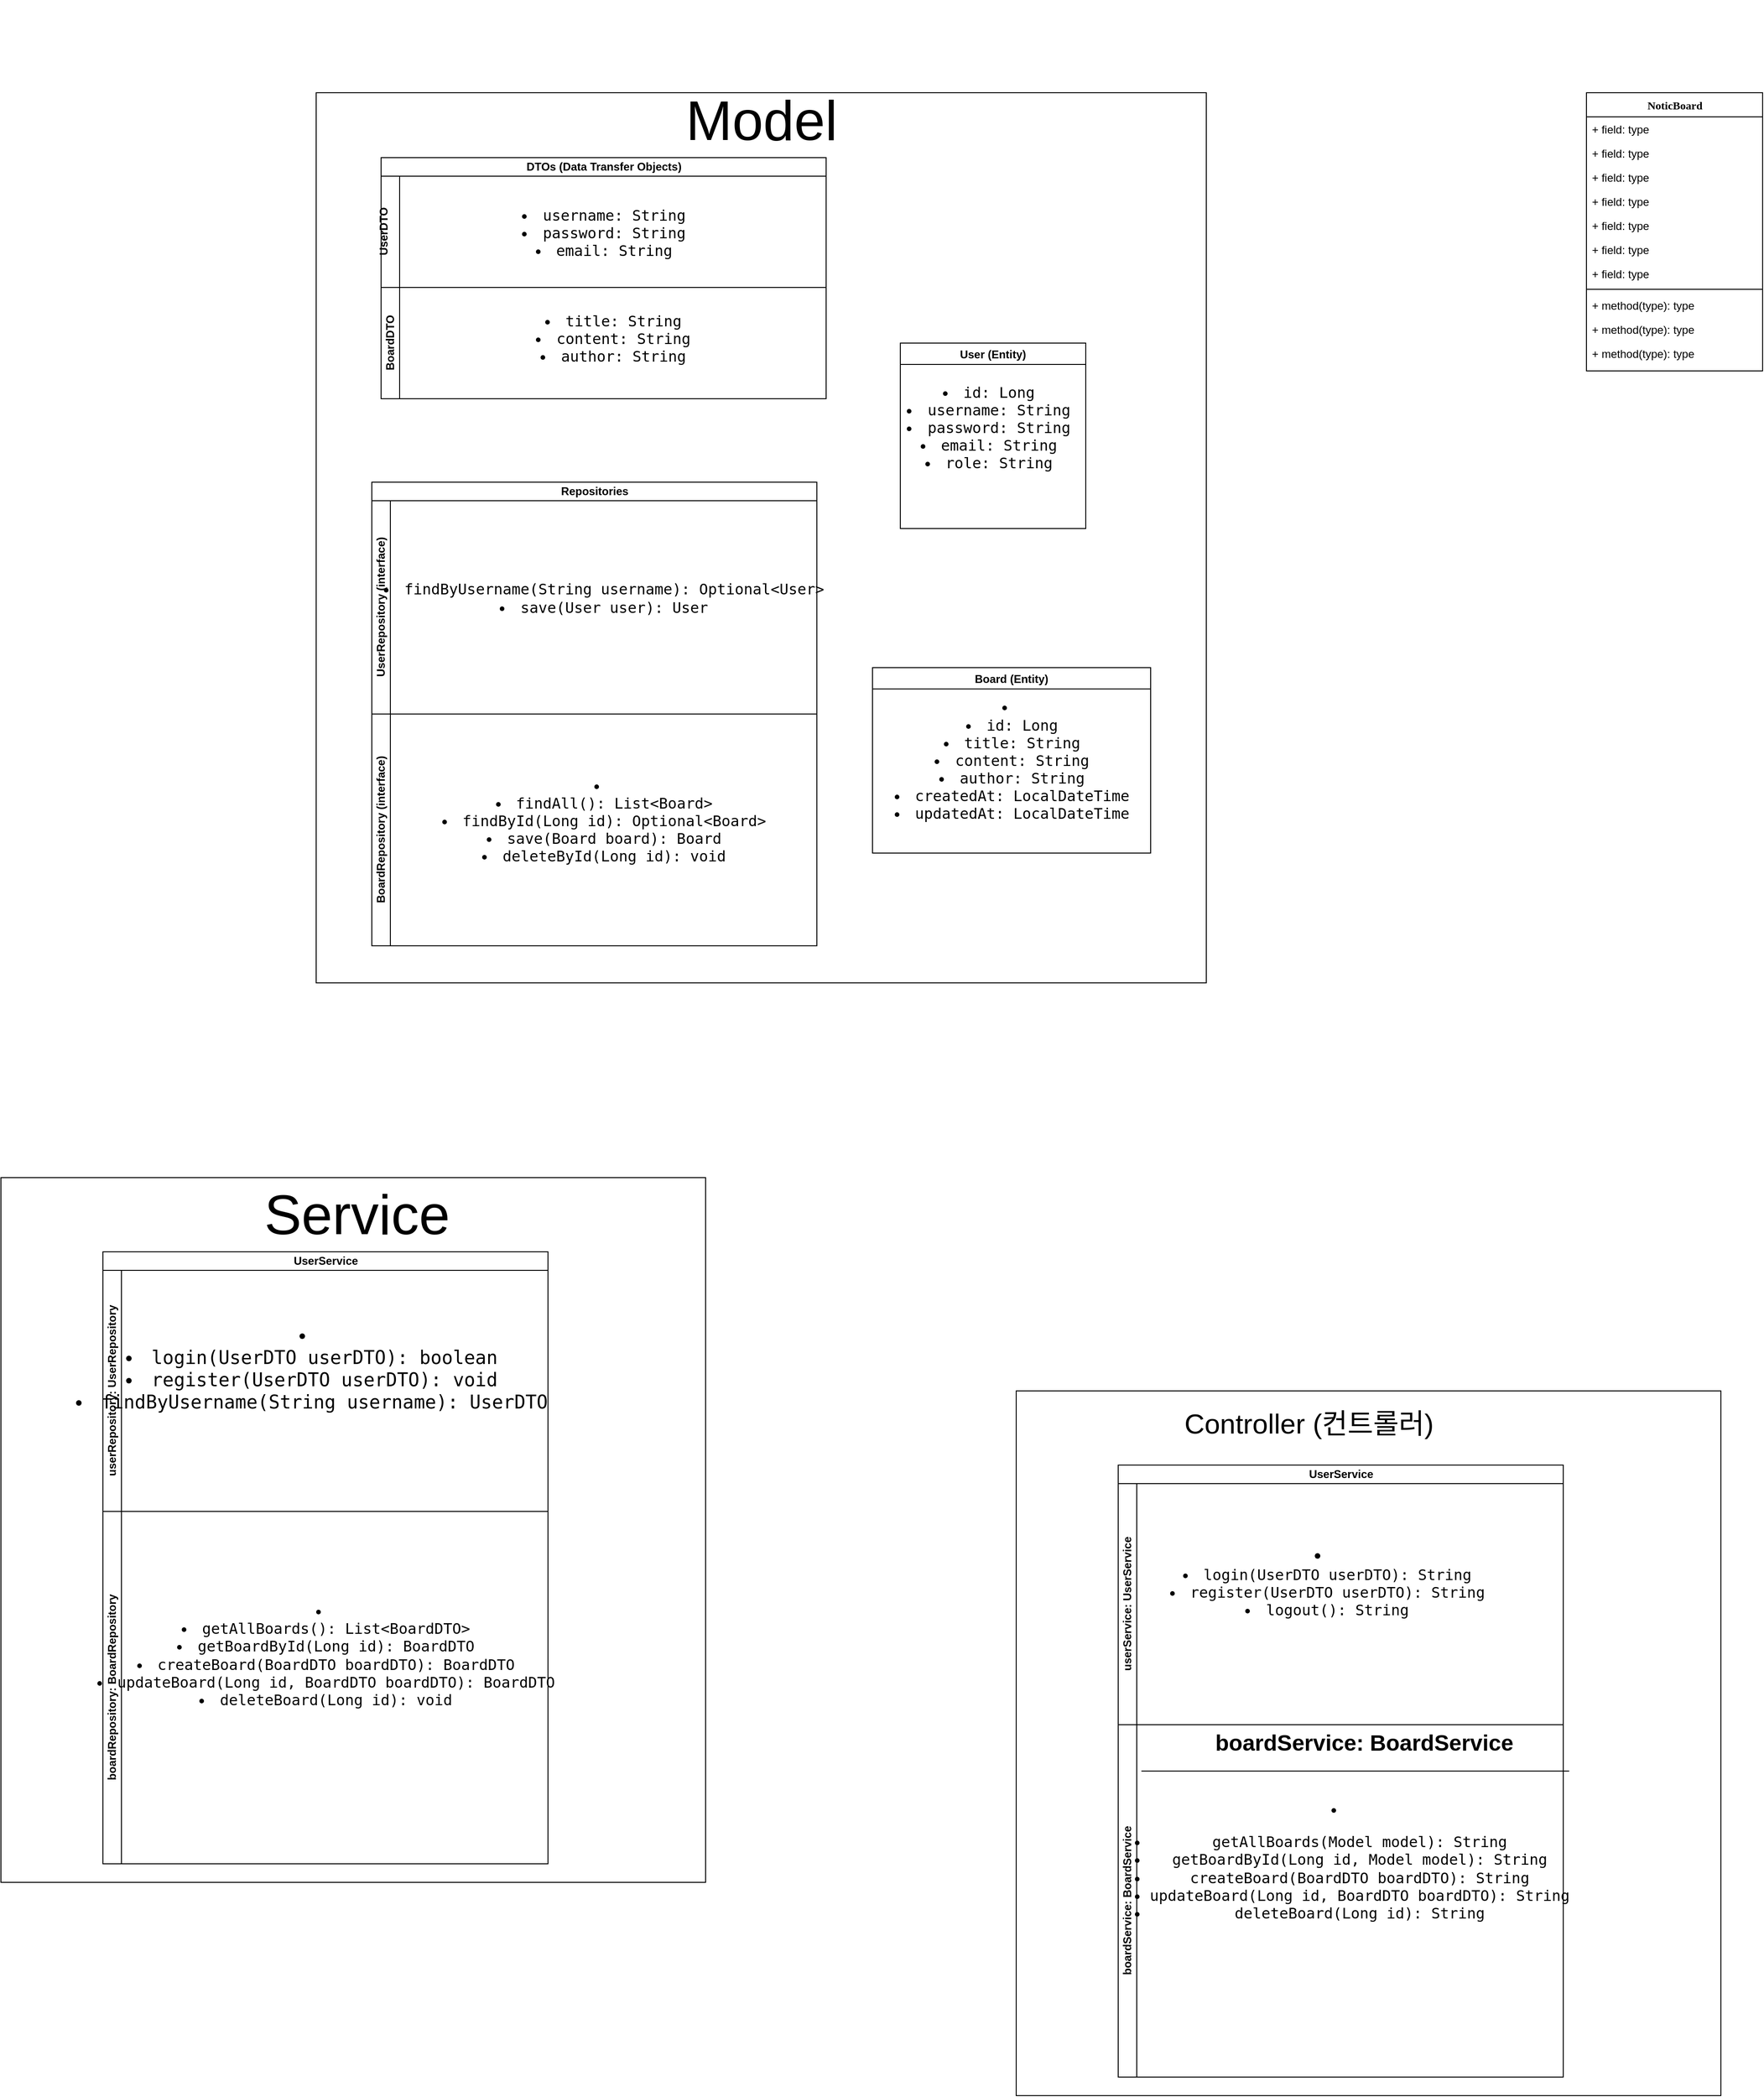 <mxfile version="24.7.17">
  <diagram name="Page-1" id="9f46799a-70d6-7492-0946-bef42562c5a5">
    <mxGraphModel dx="3117" dy="4213" grid="1" gridSize="10" guides="1" tooltips="1" connect="1" arrows="1" fold="1" page="1" pageScale="1" pageWidth="1100" pageHeight="850" background="none" math="0" shadow="0">
      <root>
        <mxCell id="0" />
        <mxCell id="1" parent="0" />
        <mxCell id="78961159f06e98e8-56" value="NoticBoard" style="swimlane;html=1;fontStyle=1;align=center;verticalAlign=top;childLayout=stackLayout;horizontal=1;startSize=26;horizontalStack=0;resizeParent=1;resizeLast=0;collapsible=1;marginBottom=0;swimlaneFillColor=#ffffff;rounded=0;shadow=0;comic=0;labelBackgroundColor=none;strokeWidth=1;fillColor=none;fontFamily=Verdana;fontSize=12" parent="1" vertex="1">
          <mxGeometry x="790" y="-840" width="190" height="300" as="geometry" />
        </mxCell>
        <mxCell id="78961159f06e98e8-57" value="+ field: type" style="text;html=1;strokeColor=none;fillColor=none;align=left;verticalAlign=top;spacingLeft=4;spacingRight=4;whiteSpace=wrap;overflow=hidden;rotatable=0;points=[[0,0.5],[1,0.5]];portConstraint=eastwest;" parent="78961159f06e98e8-56" vertex="1">
          <mxGeometry y="26" width="190" height="26" as="geometry" />
        </mxCell>
        <mxCell id="78961159f06e98e8-58" value="+ field: type" style="text;html=1;strokeColor=none;fillColor=none;align=left;verticalAlign=top;spacingLeft=4;spacingRight=4;whiteSpace=wrap;overflow=hidden;rotatable=0;points=[[0,0.5],[1,0.5]];portConstraint=eastwest;" parent="78961159f06e98e8-56" vertex="1">
          <mxGeometry y="52" width="190" height="26" as="geometry" />
        </mxCell>
        <mxCell id="78961159f06e98e8-59" value="+ field: type" style="text;html=1;strokeColor=none;fillColor=none;align=left;verticalAlign=top;spacingLeft=4;spacingRight=4;whiteSpace=wrap;overflow=hidden;rotatable=0;points=[[0,0.5],[1,0.5]];portConstraint=eastwest;" parent="78961159f06e98e8-56" vertex="1">
          <mxGeometry y="78" width="190" height="26" as="geometry" />
        </mxCell>
        <mxCell id="78961159f06e98e8-60" value="+ field: type" style="text;html=1;strokeColor=none;fillColor=none;align=left;verticalAlign=top;spacingLeft=4;spacingRight=4;whiteSpace=wrap;overflow=hidden;rotatable=0;points=[[0,0.5],[1,0.5]];portConstraint=eastwest;" parent="78961159f06e98e8-56" vertex="1">
          <mxGeometry y="104" width="190" height="26" as="geometry" />
        </mxCell>
        <mxCell id="78961159f06e98e8-61" value="+ field: type" style="text;html=1;strokeColor=none;fillColor=none;align=left;verticalAlign=top;spacingLeft=4;spacingRight=4;whiteSpace=wrap;overflow=hidden;rotatable=0;points=[[0,0.5],[1,0.5]];portConstraint=eastwest;" parent="78961159f06e98e8-56" vertex="1">
          <mxGeometry y="130" width="190" height="26" as="geometry" />
        </mxCell>
        <mxCell id="78961159f06e98e8-62" value="+ field: type" style="text;html=1;strokeColor=none;fillColor=none;align=left;verticalAlign=top;spacingLeft=4;spacingRight=4;whiteSpace=wrap;overflow=hidden;rotatable=0;points=[[0,0.5],[1,0.5]];portConstraint=eastwest;" parent="78961159f06e98e8-56" vertex="1">
          <mxGeometry y="156" width="190" height="26" as="geometry" />
        </mxCell>
        <mxCell id="78961159f06e98e8-63" value="+ field: type" style="text;html=1;strokeColor=none;fillColor=none;align=left;verticalAlign=top;spacingLeft=4;spacingRight=4;whiteSpace=wrap;overflow=hidden;rotatable=0;points=[[0,0.5],[1,0.5]];portConstraint=eastwest;" parent="78961159f06e98e8-56" vertex="1">
          <mxGeometry y="182" width="190" height="26" as="geometry" />
        </mxCell>
        <mxCell id="78961159f06e98e8-64" value="" style="line;html=1;strokeWidth=1;fillColor=none;align=left;verticalAlign=middle;spacingTop=-1;spacingLeft=3;spacingRight=3;rotatable=0;labelPosition=right;points=[];portConstraint=eastwest;" parent="78961159f06e98e8-56" vertex="1">
          <mxGeometry y="208" width="190" height="8" as="geometry" />
        </mxCell>
        <mxCell id="78961159f06e98e8-65" value="+ method(type): type" style="text;html=1;strokeColor=none;fillColor=none;align=left;verticalAlign=top;spacingLeft=4;spacingRight=4;whiteSpace=wrap;overflow=hidden;rotatable=0;points=[[0,0.5],[1,0.5]];portConstraint=eastwest;" parent="78961159f06e98e8-56" vertex="1">
          <mxGeometry y="216" width="190" height="26" as="geometry" />
        </mxCell>
        <mxCell id="78961159f06e98e8-66" value="+ method(type): type" style="text;html=1;strokeColor=none;fillColor=none;align=left;verticalAlign=top;spacingLeft=4;spacingRight=4;whiteSpace=wrap;overflow=hidden;rotatable=0;points=[[0,0.5],[1,0.5]];portConstraint=eastwest;" parent="78961159f06e98e8-56" vertex="1">
          <mxGeometry y="242" width="190" height="26" as="geometry" />
        </mxCell>
        <mxCell id="78961159f06e98e8-68" value="+ method(type): type" style="text;html=1;strokeColor=none;fillColor=none;align=left;verticalAlign=top;spacingLeft=4;spacingRight=4;whiteSpace=wrap;overflow=hidden;rotatable=0;points=[[0,0.5],[1,0.5]];portConstraint=eastwest;" parent="78961159f06e98e8-56" vertex="1">
          <mxGeometry y="268" width="190" height="26" as="geometry" />
        </mxCell>
        <mxCell id="kgDiL47KkoBwJGfuJR1O-32" value="" style="group" vertex="1" connectable="0" parent="1">
          <mxGeometry x="-580" y="-840" width="960" height="960" as="geometry" />
        </mxCell>
        <mxCell id="kgDiL47KkoBwJGfuJR1O-28" value="" style="whiteSpace=wrap;html=1;aspect=fixed;" vertex="1" parent="kgDiL47KkoBwJGfuJR1O-32">
          <mxGeometry width="960" height="960" as="geometry" />
        </mxCell>
        <mxCell id="kgDiL47KkoBwJGfuJR1O-4" value="User (Entity)" style="swimlane;" vertex="1" parent="kgDiL47KkoBwJGfuJR1O-32">
          <mxGeometry x="630" y="270" width="200" height="200" as="geometry" />
        </mxCell>
        <mxCell id="kgDiL47KkoBwJGfuJR1O-5" value="&lt;li&gt;&lt;code&gt;id: Long&lt;/code&gt;&lt;/li&gt;&lt;li&gt;&lt;code&gt;username: String&lt;/code&gt;&lt;/li&gt;&lt;li&gt;&lt;code&gt;password: String&lt;/code&gt;&lt;/li&gt;&lt;li&gt;&lt;code&gt;email: String&lt;/code&gt;&lt;/li&gt;&lt;li&gt;&lt;code&gt;role: String&lt;/code&gt;&lt;/li&gt;" style="text;html=1;align=center;verticalAlign=middle;resizable=0;points=[];autosize=1;strokeColor=none;fillColor=none;fontSize=16;" vertex="1" parent="kgDiL47KkoBwJGfuJR1O-4">
          <mxGeometry x="10" y="36" width="170" height="110" as="geometry" />
        </mxCell>
        <mxCell id="kgDiL47KkoBwJGfuJR1O-6" value="Board (Entity)" style="swimlane;" vertex="1" parent="kgDiL47KkoBwJGfuJR1O-32">
          <mxGeometry x="600" y="620" width="300" height="200" as="geometry" />
        </mxCell>
        <mxCell id="kgDiL47KkoBwJGfuJR1O-7" value="&lt;li&gt;&lt;/li&gt;&lt;li&gt;&lt;code&gt;id: Long&lt;/code&gt;&lt;/li&gt;&lt;li&gt;&lt;code&gt;title: String&lt;/code&gt;&lt;/li&gt;&lt;li&gt;&lt;code&gt;content: String&lt;/code&gt;&lt;/li&gt;&lt;li&gt;&lt;code&gt;author: String&lt;/code&gt;&lt;/li&gt;&lt;li&gt;&lt;code&gt;createdAt: LocalDateTime&lt;/code&gt;&lt;/li&gt;&lt;li&gt;&lt;code&gt;updatedAt: LocalDateTime&lt;/code&gt;&lt;/li&gt;" style="text;html=1;align=center;verticalAlign=middle;resizable=0;points=[];autosize=1;strokeColor=none;fillColor=none;fontSize=16;" vertex="1" parent="kgDiL47KkoBwJGfuJR1O-6">
          <mxGeometry x="30" y="25" width="240" height="150" as="geometry" />
        </mxCell>
        <mxCell id="kgDiL47KkoBwJGfuJR1O-8" value="&lt;strong&gt;DTOs&lt;/strong&gt; (Data Transfer Objects)" style="swimlane;childLayout=stackLayout;resizeParent=1;resizeParentMax=0;horizontal=1;startSize=20;horizontalStack=0;html=1;" vertex="1" parent="kgDiL47KkoBwJGfuJR1O-32">
          <mxGeometry x="70" y="70" width="480" height="260" as="geometry" />
        </mxCell>
        <mxCell id="kgDiL47KkoBwJGfuJR1O-10" value="&#xa;UserDTO&#xa;&#xa;" style="swimlane;startSize=20;horizontal=0;html=1;" vertex="1" parent="kgDiL47KkoBwJGfuJR1O-8">
          <mxGeometry y="20" width="480" height="120" as="geometry" />
        </mxCell>
        <mxCell id="kgDiL47KkoBwJGfuJR1O-18" value="&lt;li&gt;&lt;code&gt;username: String&lt;/code&gt;&lt;/li&gt;&lt;li&gt;&lt;code&gt;password: String&lt;/code&gt;&lt;/li&gt;&lt;li&gt;&lt;code&gt;email: String&lt;/code&gt;&lt;/li&gt;" style="text;html=1;align=center;verticalAlign=middle;resizable=0;points=[];autosize=1;strokeColor=none;fillColor=none;fontSize=16;" vertex="1" parent="kgDiL47KkoBwJGfuJR1O-10">
          <mxGeometry x="155" y="26" width="170" height="70" as="geometry" />
        </mxCell>
        <mxCell id="kgDiL47KkoBwJGfuJR1O-11" value="BoardDTO" style="swimlane;startSize=20;horizontal=0;html=1;" vertex="1" parent="kgDiL47KkoBwJGfuJR1O-8">
          <mxGeometry y="140" width="480" height="120" as="geometry" />
        </mxCell>
        <mxCell id="kgDiL47KkoBwJGfuJR1O-19" value="&lt;li&gt;&lt;code&gt;title: String&lt;/code&gt;&lt;/li&gt;&lt;li&gt;&lt;code&gt;content: String&lt;/code&gt;&lt;/li&gt;&lt;li&gt;&lt;code&gt;author: String&lt;/code&gt;&lt;/li&gt;" style="text;html=1;align=center;verticalAlign=middle;resizable=0;points=[];autosize=1;strokeColor=none;fillColor=none;fontSize=16;" vertex="1" parent="kgDiL47KkoBwJGfuJR1O-11">
          <mxGeometry x="170" y="20" width="160" height="70" as="geometry" />
        </mxCell>
        <mxCell id="kgDiL47KkoBwJGfuJR1O-20" value="Repositories" style="swimlane;childLayout=stackLayout;resizeParent=1;resizeParentMax=0;horizontal=1;startSize=20;horizontalStack=0;html=1;" vertex="1" parent="kgDiL47KkoBwJGfuJR1O-32">
          <mxGeometry x="60" y="420" width="480" height="500" as="geometry" />
        </mxCell>
        <mxCell id="kgDiL47KkoBwJGfuJR1O-21" value="&lt;strong&gt;UserRepository&lt;/strong&gt; (interface)" style="swimlane;startSize=20;horizontal=0;html=1;" vertex="1" parent="kgDiL47KkoBwJGfuJR1O-20">
          <mxGeometry y="20" width="480" height="230" as="geometry" />
        </mxCell>
        <mxCell id="kgDiL47KkoBwJGfuJR1O-25" value="&lt;li&gt;&lt;code&gt;findByUsername(String username): Optional&amp;lt;User&amp;gt;&lt;/code&gt;&lt;/li&gt;&lt;li&gt;&lt;code&gt;save(User user): User&lt;/code&gt;&lt;/li&gt;" style="text;html=1;align=center;verticalAlign=middle;resizable=0;points=[];autosize=1;strokeColor=none;fillColor=none;fontSize=16;" vertex="1" parent="kgDiL47KkoBwJGfuJR1O-21">
          <mxGeometry x="40" y="80" width="420" height="50" as="geometry" />
        </mxCell>
        <mxCell id="kgDiL47KkoBwJGfuJR1O-23" value="&lt;strong&gt;BoardRepository&lt;/strong&gt; (interface)" style="swimlane;startSize=20;horizontal=0;html=1;" vertex="1" parent="kgDiL47KkoBwJGfuJR1O-20">
          <mxGeometry y="250" width="480" height="250" as="geometry" />
        </mxCell>
        <mxCell id="kgDiL47KkoBwJGfuJR1O-24" value="&lt;li&gt;&lt;/li&gt;&lt;li&gt;&lt;code&gt;findAll(): List&amp;lt;Board&amp;gt;&lt;/code&gt;&lt;/li&gt;&lt;li&gt;&lt;code&gt;findById(Long id): Optional&amp;lt;Board&amp;gt;&lt;/code&gt;&lt;/li&gt;&lt;li&gt;&lt;code&gt;save(Board board): Board&lt;/code&gt;&lt;/li&gt;&lt;li&gt;&lt;code&gt;deleteById(Long id): void&lt;/code&gt;&lt;/li&gt;" style="text;html=1;align=center;verticalAlign=middle;resizable=0;points=[];autosize=1;strokeColor=none;fillColor=none;fontSize=16;" vertex="1" parent="kgDiL47KkoBwJGfuJR1O-23">
          <mxGeometry x="90" y="60" width="320" height="110" as="geometry" />
        </mxCell>
        <mxCell id="kgDiL47KkoBwJGfuJR1O-29" value="&lt;font style=&quot;font-size: 60px;&quot;&gt;Model&lt;/font&gt;" style="text;html=1;align=center;verticalAlign=middle;whiteSpace=wrap;rounded=0;fontSize=16;" vertex="1" parent="kgDiL47KkoBwJGfuJR1O-32">
          <mxGeometry x="297.5" y="-100" width="365" height="260" as="geometry" />
        </mxCell>
        <mxCell id="kgDiL47KkoBwJGfuJR1O-50" value="" style="group" vertex="1" connectable="0" parent="1">
          <mxGeometry x="-920" y="330" width="760" height="760" as="geometry" />
        </mxCell>
        <mxCell id="kgDiL47KkoBwJGfuJR1O-34" value="" style="whiteSpace=wrap;html=1;aspect=fixed;" vertex="1" parent="kgDiL47KkoBwJGfuJR1O-50">
          <mxGeometry width="760" height="760" as="geometry" />
        </mxCell>
        <mxCell id="kgDiL47KkoBwJGfuJR1O-39" value="&lt;strong&gt;UserService&lt;/strong&gt;" style="swimlane;childLayout=stackLayout;resizeParent=1;resizeParentMax=0;horizontal=1;startSize=20;horizontalStack=0;html=1;" vertex="1" parent="kgDiL47KkoBwJGfuJR1O-50">
          <mxGeometry x="110" y="80" width="480" height="660" as="geometry" />
        </mxCell>
        <mxCell id="kgDiL47KkoBwJGfuJR1O-40" value="userRepository: UserRepository" style="swimlane;startSize=20;horizontal=0;html=1;" vertex="1" parent="kgDiL47KkoBwJGfuJR1O-39">
          <mxGeometry y="20" width="480" height="260" as="geometry" />
        </mxCell>
        <mxCell id="kgDiL47KkoBwJGfuJR1O-41" value="&lt;li style=&quot;font-size: 20px;&quot;&gt;&lt;/li&gt;&lt;li style=&quot;font-size: 20px;&quot;&gt;&lt;code&gt;&lt;font style=&quot;font-size: 20px;&quot;&gt;login(UserDTO userDTO): boolean&lt;/font&gt;&lt;/code&gt;&lt;/li&gt;&lt;li style=&quot;font-size: 20px;&quot;&gt;&lt;code&gt;&lt;font style=&quot;font-size: 20px;&quot;&gt;register(UserDTO userDTO): void&lt;/font&gt;&lt;/code&gt;&lt;/li&gt;&lt;li style=&quot;font-size: 20px;&quot;&gt;&lt;code&gt;&lt;font style=&quot;font-size: 20px;&quot;&gt;findByUsername(String username): UserDTO&lt;/font&gt;&lt;/code&gt;&lt;/li&gt;" style="text;html=1;align=center;verticalAlign=middle;resizable=0;points=[];autosize=1;strokeColor=none;fillColor=none;fontSize=16;" vertex="1" parent="kgDiL47KkoBwJGfuJR1O-40">
          <mxGeometry y="50" width="450" height="110" as="geometry" />
        </mxCell>
        <mxCell id="kgDiL47KkoBwJGfuJR1O-42" value="boardRepository: BoardRepository" style="swimlane;startSize=20;horizontal=0;html=1;" vertex="1" parent="kgDiL47KkoBwJGfuJR1O-39">
          <mxGeometry y="280" width="480" height="380" as="geometry" />
        </mxCell>
        <mxCell id="kgDiL47KkoBwJGfuJR1O-43" value="&lt;li&gt;&lt;/li&gt;&lt;li&gt;&lt;code&gt;getAllBoards(): List&amp;lt;BoardDTO&amp;gt;&lt;/code&gt;&lt;/li&gt;&lt;li&gt;&lt;code&gt;getBoardById(Long id): BoardDTO&lt;/code&gt;&lt;/li&gt;&lt;li&gt;&lt;code&gt;createBoard(BoardDTO boardDTO): BoardDTO&lt;/code&gt;&lt;/li&gt;&lt;li&gt;&lt;code&gt;updateBoard(Long id, BoardDTO boardDTO): BoardDTO&lt;/code&gt;&lt;/li&gt;&lt;li&gt;&lt;code&gt;deleteBoard(Long id): void&lt;/code&gt;&lt;/li&gt;" style="text;html=1;align=center;verticalAlign=middle;resizable=0;points=[];autosize=1;strokeColor=none;fillColor=none;fontSize=16;" vertex="1" parent="kgDiL47KkoBwJGfuJR1O-42">
          <mxGeometry x="20" y="90" width="440" height="130" as="geometry" />
        </mxCell>
        <mxCell id="kgDiL47KkoBwJGfuJR1O-49" value="&lt;span style=&quot;font-size: 60px;&quot;&gt;Service&amp;nbsp;&lt;/span&gt;" style="text;html=1;align=center;verticalAlign=middle;whiteSpace=wrap;rounded=0;fontSize=16;" vertex="1" parent="kgDiL47KkoBwJGfuJR1O-50">
          <mxGeometry x="210" y="-90" width="365" height="260" as="geometry" />
        </mxCell>
        <mxCell id="kgDiL47KkoBwJGfuJR1O-52" value="" style="whiteSpace=wrap;html=1;aspect=fixed;" vertex="1" parent="1">
          <mxGeometry x="175" y="560" width="760" height="760" as="geometry" />
        </mxCell>
        <mxCell id="kgDiL47KkoBwJGfuJR1O-53" value="&lt;strong&gt;UserService&lt;/strong&gt;" style="swimlane;childLayout=stackLayout;resizeParent=1;resizeParentMax=0;horizontal=1;startSize=20;horizontalStack=0;html=1;" vertex="1" parent="1">
          <mxGeometry x="285" y="640" width="480" height="660" as="geometry" />
        </mxCell>
        <mxCell id="kgDiL47KkoBwJGfuJR1O-54" value="userService: UserService" style="swimlane;startSize=20;horizontal=0;html=1;" vertex="1" parent="kgDiL47KkoBwJGfuJR1O-53">
          <mxGeometry y="20" width="480" height="260" as="geometry" />
        </mxCell>
        <mxCell id="kgDiL47KkoBwJGfuJR1O-55" value="&lt;li style=&quot;font-size: 20px;&quot;&gt;&lt;/li&gt;&lt;li&gt;&lt;code&gt;login(UserDTO userDTO): String&lt;/code&gt;&lt;/li&gt;&lt;li&gt;&lt;code&gt;register(UserDTO userDTO): String&lt;/code&gt;&lt;/li&gt;&lt;li&gt;&lt;code&gt;logout(): String&lt;/code&gt;&lt;/li&gt;" style="text;html=1;align=center;verticalAlign=middle;resizable=0;points=[];autosize=1;strokeColor=none;fillColor=none;fontSize=16;" vertex="1" parent="kgDiL47KkoBwJGfuJR1O-54">
          <mxGeometry x="70" y="55" width="310" height="100" as="geometry" />
        </mxCell>
        <mxCell id="kgDiL47KkoBwJGfuJR1O-56" value="boardService: BoardService" style="swimlane;startSize=20;horizontal=0;html=1;" vertex="1" parent="kgDiL47KkoBwJGfuJR1O-53">
          <mxGeometry y="280" width="480" height="380" as="geometry" />
        </mxCell>
        <mxCell id="kgDiL47KkoBwJGfuJR1O-57" value="&lt;li&gt;&lt;ul&gt;&lt;li&gt;&lt;code&gt;getAllBoards(Model model): String&lt;/code&gt;&lt;/li&gt;&lt;li&gt;&lt;code&gt;getBoardById(Long id, Model model): String&lt;/code&gt;&lt;/li&gt;&lt;li&gt;&lt;code&gt;createBoard(BoardDTO boardDTO): String&lt;/code&gt;&lt;/li&gt;&lt;li&gt;&lt;code&gt;updateBoard(Long id, BoardDTO boardDTO): String&lt;/code&gt;&lt;/li&gt;&lt;li&gt;&lt;code&gt;deleteBoard(Long id): String&lt;/code&gt;&lt;/li&gt;&lt;/ul&gt;&lt;/li&gt;" style="text;html=1;align=center;verticalAlign=middle;resizable=0;points=[];autosize=1;strokeColor=none;fillColor=none;fontSize=16;" vertex="1" parent="kgDiL47KkoBwJGfuJR1O-56">
          <mxGeometry x="20" y="75" width="440" height="160" as="geometry" />
        </mxCell>
        <mxCell id="kgDiL47KkoBwJGfuJR1O-58" value="&lt;font style=&quot;font-size: 30px;&quot;&gt;Controller (컨트롤러)&amp;nbsp;&lt;/font&gt;" style="text;html=1;align=center;verticalAlign=middle;whiteSpace=wrap;rounded=0;fontSize=16;" vertex="1" parent="1">
          <mxGeometry x="190" y="460" width="610" height="270" as="geometry" />
        </mxCell>
        <mxCell id="kgDiL47KkoBwJGfuJR1O-59" value="boardService: BoardService" style="text;strokeColor=none;fillColor=none;html=1;fontSize=24;fontStyle=1;verticalAlign=middle;align=center;" vertex="1" parent="1">
          <mxGeometry x="500" y="920" width="100" height="40" as="geometry" />
        </mxCell>
        <mxCell id="kgDiL47KkoBwJGfuJR1O-60" value="" style="endArrow=none;html=1;rounded=0;fontSize=12;startSize=8;endSize=8;curved=1;" edge="1" parent="1">
          <mxGeometry width="50" height="50" relative="1" as="geometry">
            <mxPoint x="310" y="970" as="sourcePoint" />
            <mxPoint x="771.403" y="970" as="targetPoint" />
          </mxGeometry>
        </mxCell>
      </root>
    </mxGraphModel>
  </diagram>
</mxfile>
